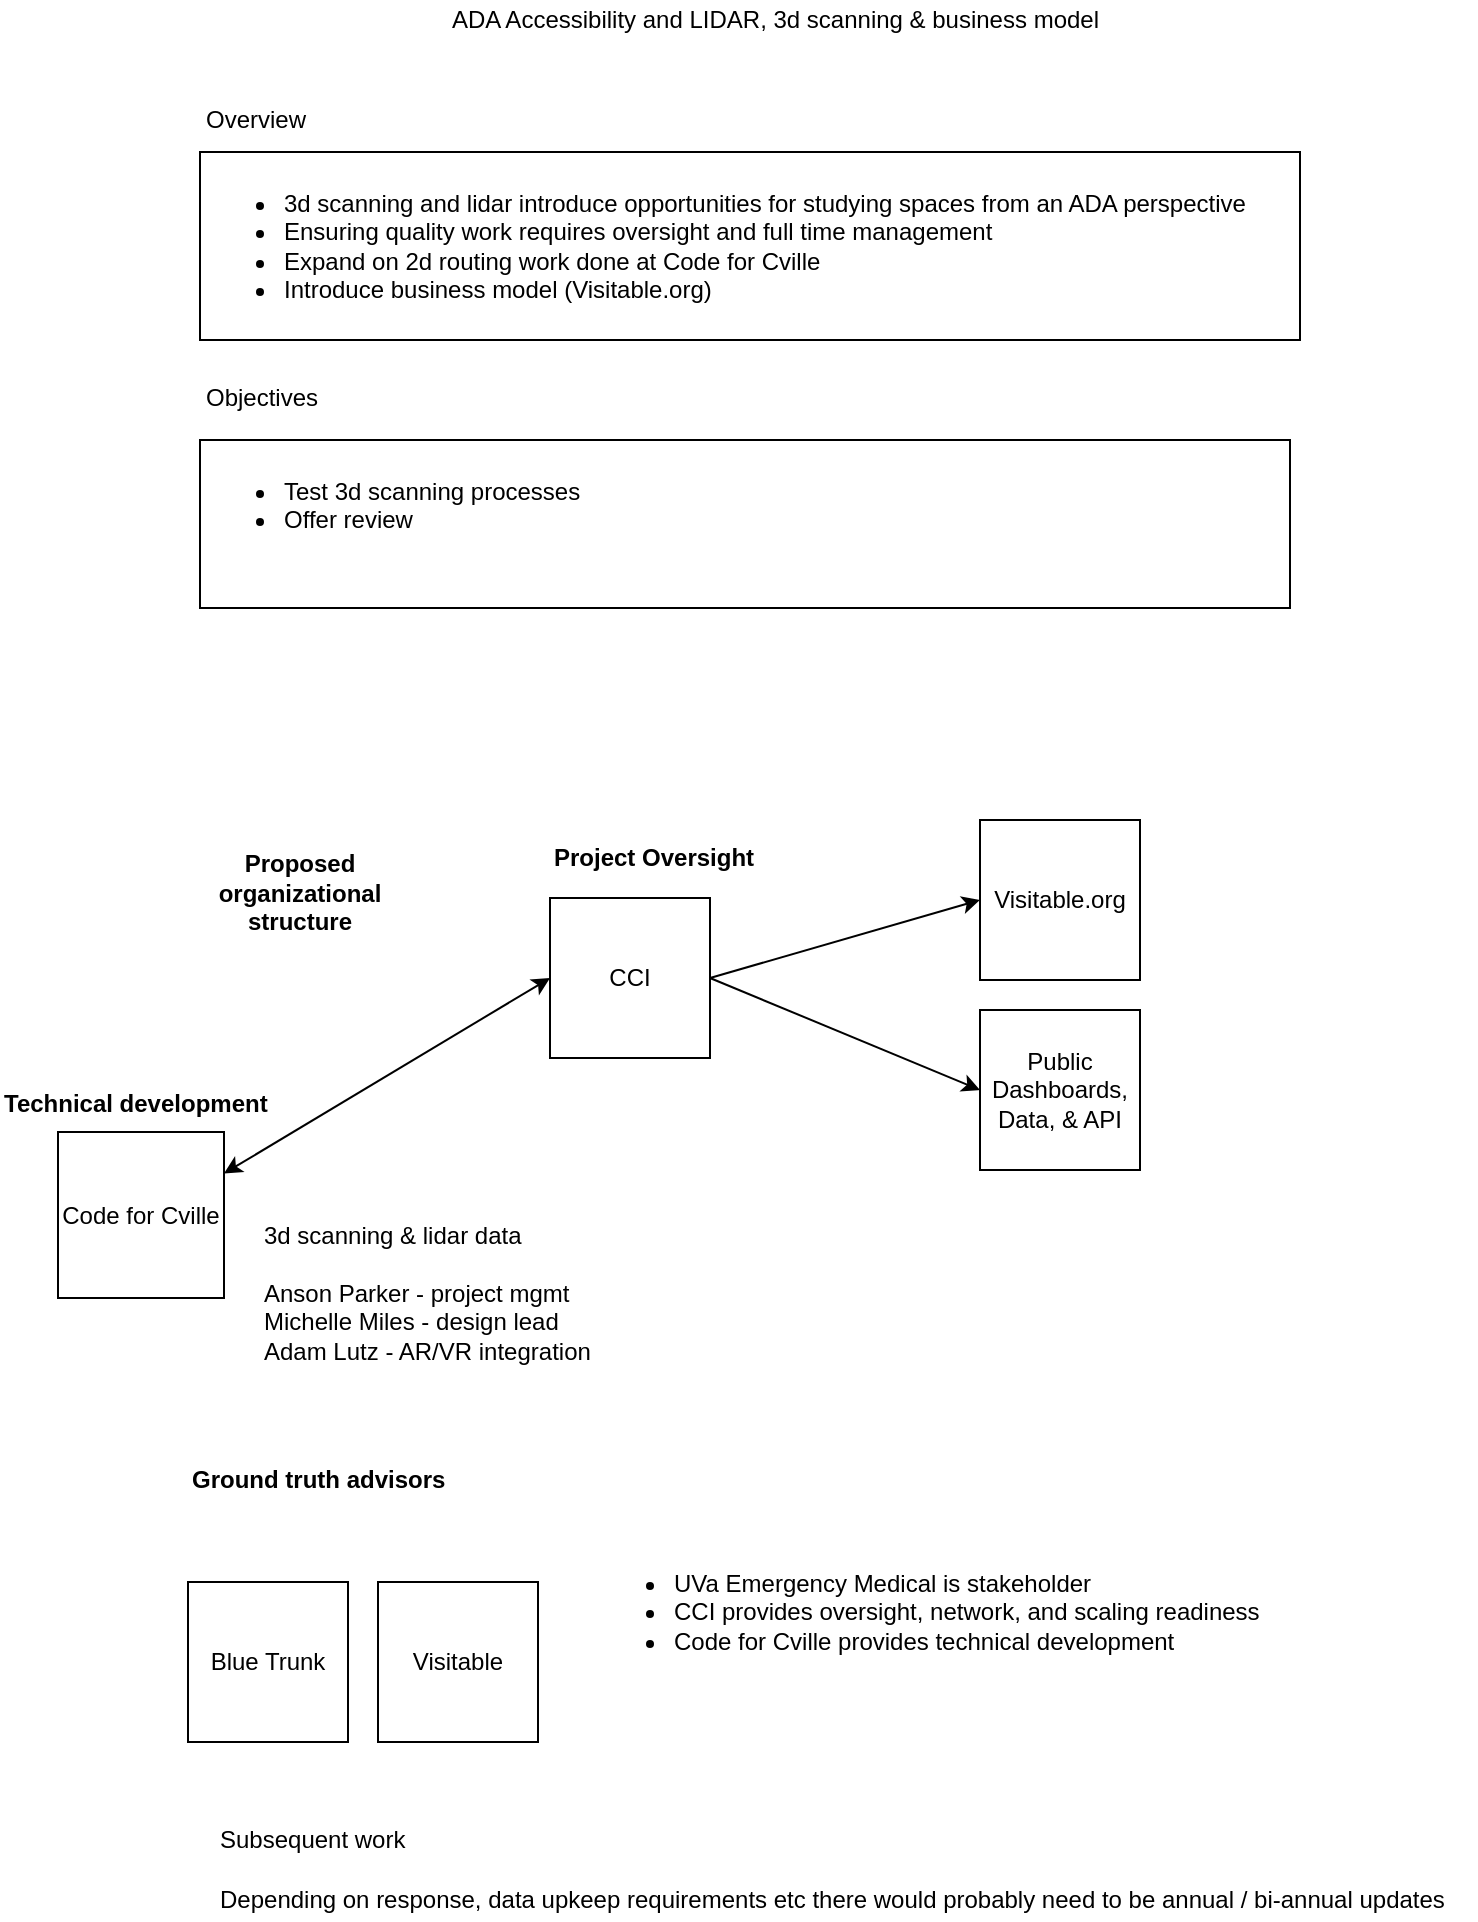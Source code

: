 <mxGraphModel dx="662" dy="517" grid="1" gridSize="10" guides="1" tooltips="1" connect="1" arrows="1" fold="1" page="1" pageScale="1" pageWidth="1850" pageHeight="1800" background="#ffffff"><root><mxCell id="0"/><mxCell id="1" parent="0"/><mxCell id="78" value="&lt;div&gt;&lt;ul&gt;&lt;li&gt;Test 3d scanning processes&lt;/li&gt;&lt;li&gt;Offer review&amp;nbsp;&lt;/li&gt;&lt;/ul&gt;&lt;/div&gt;" style="rounded=0;whiteSpace=wrap;html=1;align=left;verticalAlign=top;" parent="1" vertex="1"><mxGeometry x="190" y="230" width="545" height="84" as="geometry"/></mxCell><mxCell id="2" value="CCI" style="whiteSpace=wrap;html=1;aspect=fixed;" parent="1" vertex="1"><mxGeometry x="365" y="459" width="80" height="80" as="geometry"/></mxCell><mxCell id="3" value="Code for Cville" style="whiteSpace=wrap;html=1;aspect=fixed;" parent="1" vertex="1"><mxGeometry x="119" y="576" width="83" height="83" as="geometry"/></mxCell><mxCell id="5" value="" style="endArrow=classic;startArrow=classic;html=1;exitX=1;exitY=0.25;entryX=0;entryY=0.5;" parent="1" source="3" target="2" edge="1"><mxGeometry width="50" height="50" relative="1" as="geometry"><mxPoint x="270" y="599" as="sourcePoint"/><mxPoint x="420" y="524" as="targetPoint"/></mxGeometry></mxCell><mxCell id="7" value="&lt;div&gt;3d scanning &amp;amp; lidar data&lt;/div&gt;&lt;div&gt;&lt;br&gt;&lt;/div&gt;&lt;div&gt;Anson Parker - project mgmt&lt;/div&gt;&lt;div&gt;&lt;span style=&quot;letter-spacing: 0px&quot;&gt;Michelle Miles - design lead&lt;/span&gt;&lt;br&gt;&lt;/div&gt;&lt;div&gt;&lt;div&gt;Adam Lutz - AR/VR integration&lt;/div&gt;&lt;/div&gt;&lt;div&gt;&lt;br&gt;&lt;/div&gt;" style="text;html=1;resizable=0;points=[];autosize=1;align=left;verticalAlign=top;spacingTop=-4;" parent="1" vertex="1"><mxGeometry x="220" y="618" width="180" height="90" as="geometry"/></mxCell><mxCell id="8" value="&lt;div&gt;&lt;br&gt;&lt;/div&gt;Proposed&lt;div&gt;organizational structure&lt;/div&gt;" style="text;html=1;strokeColor=none;fillColor=none;align=center;verticalAlign=middle;whiteSpace=wrap;rounded=0;fontStyle=1" parent="1" vertex="1"><mxGeometry x="220" y="439" width="40" height="20" as="geometry"/></mxCell><mxCell id="13" value="Technical development" style="text;html=1;resizable=0;points=[];autosize=1;align=left;verticalAlign=top;spacingTop=-4;fontStyle=1" parent="1" vertex="1"><mxGeometry x="90" y="552" width="140" height="20" as="geometry"/></mxCell><mxCell id="14" value="&lt;ul&gt;&lt;li&gt;3d scanning and lidar introduce opportunities for studying spaces from an ADA perspective&lt;/li&gt;&lt;li&gt;Ensuring quality work requires oversight and full time management&lt;/li&gt;&lt;li&gt;Expand on 2d routing work done at Code for Cville&lt;/li&gt;&lt;li&gt;Introduce business model (Visitable.org)&lt;/li&gt;&lt;/ul&gt;" style="rounded=0;whiteSpace=wrap;html=1;align=left;verticalAlign=top;" parent="1" vertex="1"><mxGeometry x="190" y="86" width="550" height="94" as="geometry"/></mxCell><mxCell id="15" style="edgeStyle=orthogonalEdgeStyle;rounded=0;html=1;exitX=0.5;exitY=1;entryX=0.5;entryY=1;jettySize=auto;orthogonalLoop=1;" parent="1" source="8" target="8" edge="1"><mxGeometry relative="1" as="geometry"/></mxCell><mxCell id="22" value="Objectives" style="text;html=1;resizable=0;points=[];autosize=1;align=left;verticalAlign=top;spacingTop=-4;" parent="1" vertex="1"><mxGeometry x="191" y="199" width="70" height="20" as="geometry"/></mxCell><mxCell id="77" value="Overview" style="text;html=1;resizable=0;points=[];autosize=1;align=left;verticalAlign=top;spacingTop=-4;" parent="1" vertex="1"><mxGeometry x="191" y="60" width="70" height="20" as="geometry"/></mxCell><mxCell id="83" value="Visitable" style="whiteSpace=wrap;html=1;aspect=fixed;" parent="1" vertex="1"><mxGeometry x="279" y="801" width="80" height="80" as="geometry"/></mxCell><mxCell id="84" value="Ground truth advisors&amp;nbsp;" style="text;html=1;resizable=0;points=[];autosize=1;align=left;verticalAlign=top;spacingTop=-4;fontStyle=1" parent="1" vertex="1"><mxGeometry x="184" y="740" width="130" height="20" as="geometry"/></mxCell><mxCell id="11" value="Project Oversight" style="text;html=1;resizable=0;points=[];autosize=1;align=left;verticalAlign=top;spacingTop=-4;fontStyle=1" parent="1" vertex="1"><mxGeometry x="365" y="429" width="110" height="20" as="geometry"/></mxCell><mxCell id="113" value="ADA Accessibility and LIDAR, 3d scanning &amp;amp; business model" style="text;html=1;resizable=0;points=[];autosize=1;align=left;verticalAlign=top;spacingTop=-4;" parent="1" vertex="1"><mxGeometry x="314" y="10" width="340" height="20" as="geometry"/></mxCell><mxCell id="114" value="&lt;ul&gt;&lt;li&gt;&lt;span&gt;UVa Emergency Medical is stakeholder&lt;/span&gt;&lt;/li&gt;&lt;li&gt;CCI provides oversight, network, and scaling readiness&lt;br&gt;&lt;/li&gt;&lt;li&gt;Code for Cville provides technical development&amp;nbsp;&lt;/li&gt;&lt;/ul&gt;" style="text;html=1;resizable=0;points=[];autosize=1;align=left;verticalAlign=top;spacingTop=-4;" parent="1" vertex="1"><mxGeometry x="385" y="780" width="350" height="70" as="geometry"/></mxCell><mxCell id="115" value="Blue Trunk" style="whiteSpace=wrap;html=1;aspect=fixed;" parent="1" vertex="1"><mxGeometry x="184" y="801" width="80" height="80" as="geometry"/></mxCell><mxCell id="117" value="Public Dashboards, Data, &amp;amp; API" style="whiteSpace=wrap;html=1;aspect=fixed;" parent="1" vertex="1"><mxGeometry x="580" y="515" width="80" height="80" as="geometry"/></mxCell><mxCell id="118" value="&lt;div&gt;Visitable.org&lt;/div&gt;" style="whiteSpace=wrap;html=1;aspect=fixed;" parent="1" vertex="1"><mxGeometry x="580" y="420" width="80" height="80" as="geometry"/></mxCell><mxCell id="119" value="" style="endArrow=classic;html=1;exitX=1;exitY=0.5;entryX=0;entryY=0.5;" parent="1" source="2" target="118" edge="1"><mxGeometry width="50" height="50" relative="1" as="geometry"><mxPoint x="500" y="560" as="sourcePoint"/><mxPoint x="540" y="430" as="targetPoint"/></mxGeometry></mxCell><mxCell id="120" value="" style="endArrow=classic;html=1;entryX=0;entryY=0.5;exitX=1;exitY=0.5;" parent="1" source="2" target="117" edge="1"><mxGeometry width="50" height="50" relative="1" as="geometry"><mxPoint x="590.286" y="532.714" as="sourcePoint"/><mxPoint x="454.571" y="508.429" as="targetPoint"/></mxGeometry></mxCell><mxCell id="122" value="Subsequent work" style="text;html=1;resizable=0;points=[];autosize=1;align=left;verticalAlign=top;spacingTop=-4;" parent="1" vertex="1"><mxGeometry x="198" y="920" width="110" height="20" as="geometry"/></mxCell><mxCell id="123" value="Depending on response, data upkeep requirements etc there would probably need to be annual / bi-annual updates" style="text;html=1;resizable=0;points=[];autosize=1;align=left;verticalAlign=top;spacingTop=-4;" parent="1" vertex="1"><mxGeometry x="198" y="950" width="630" height="20" as="geometry"/></mxCell></root></mxGraphModel>